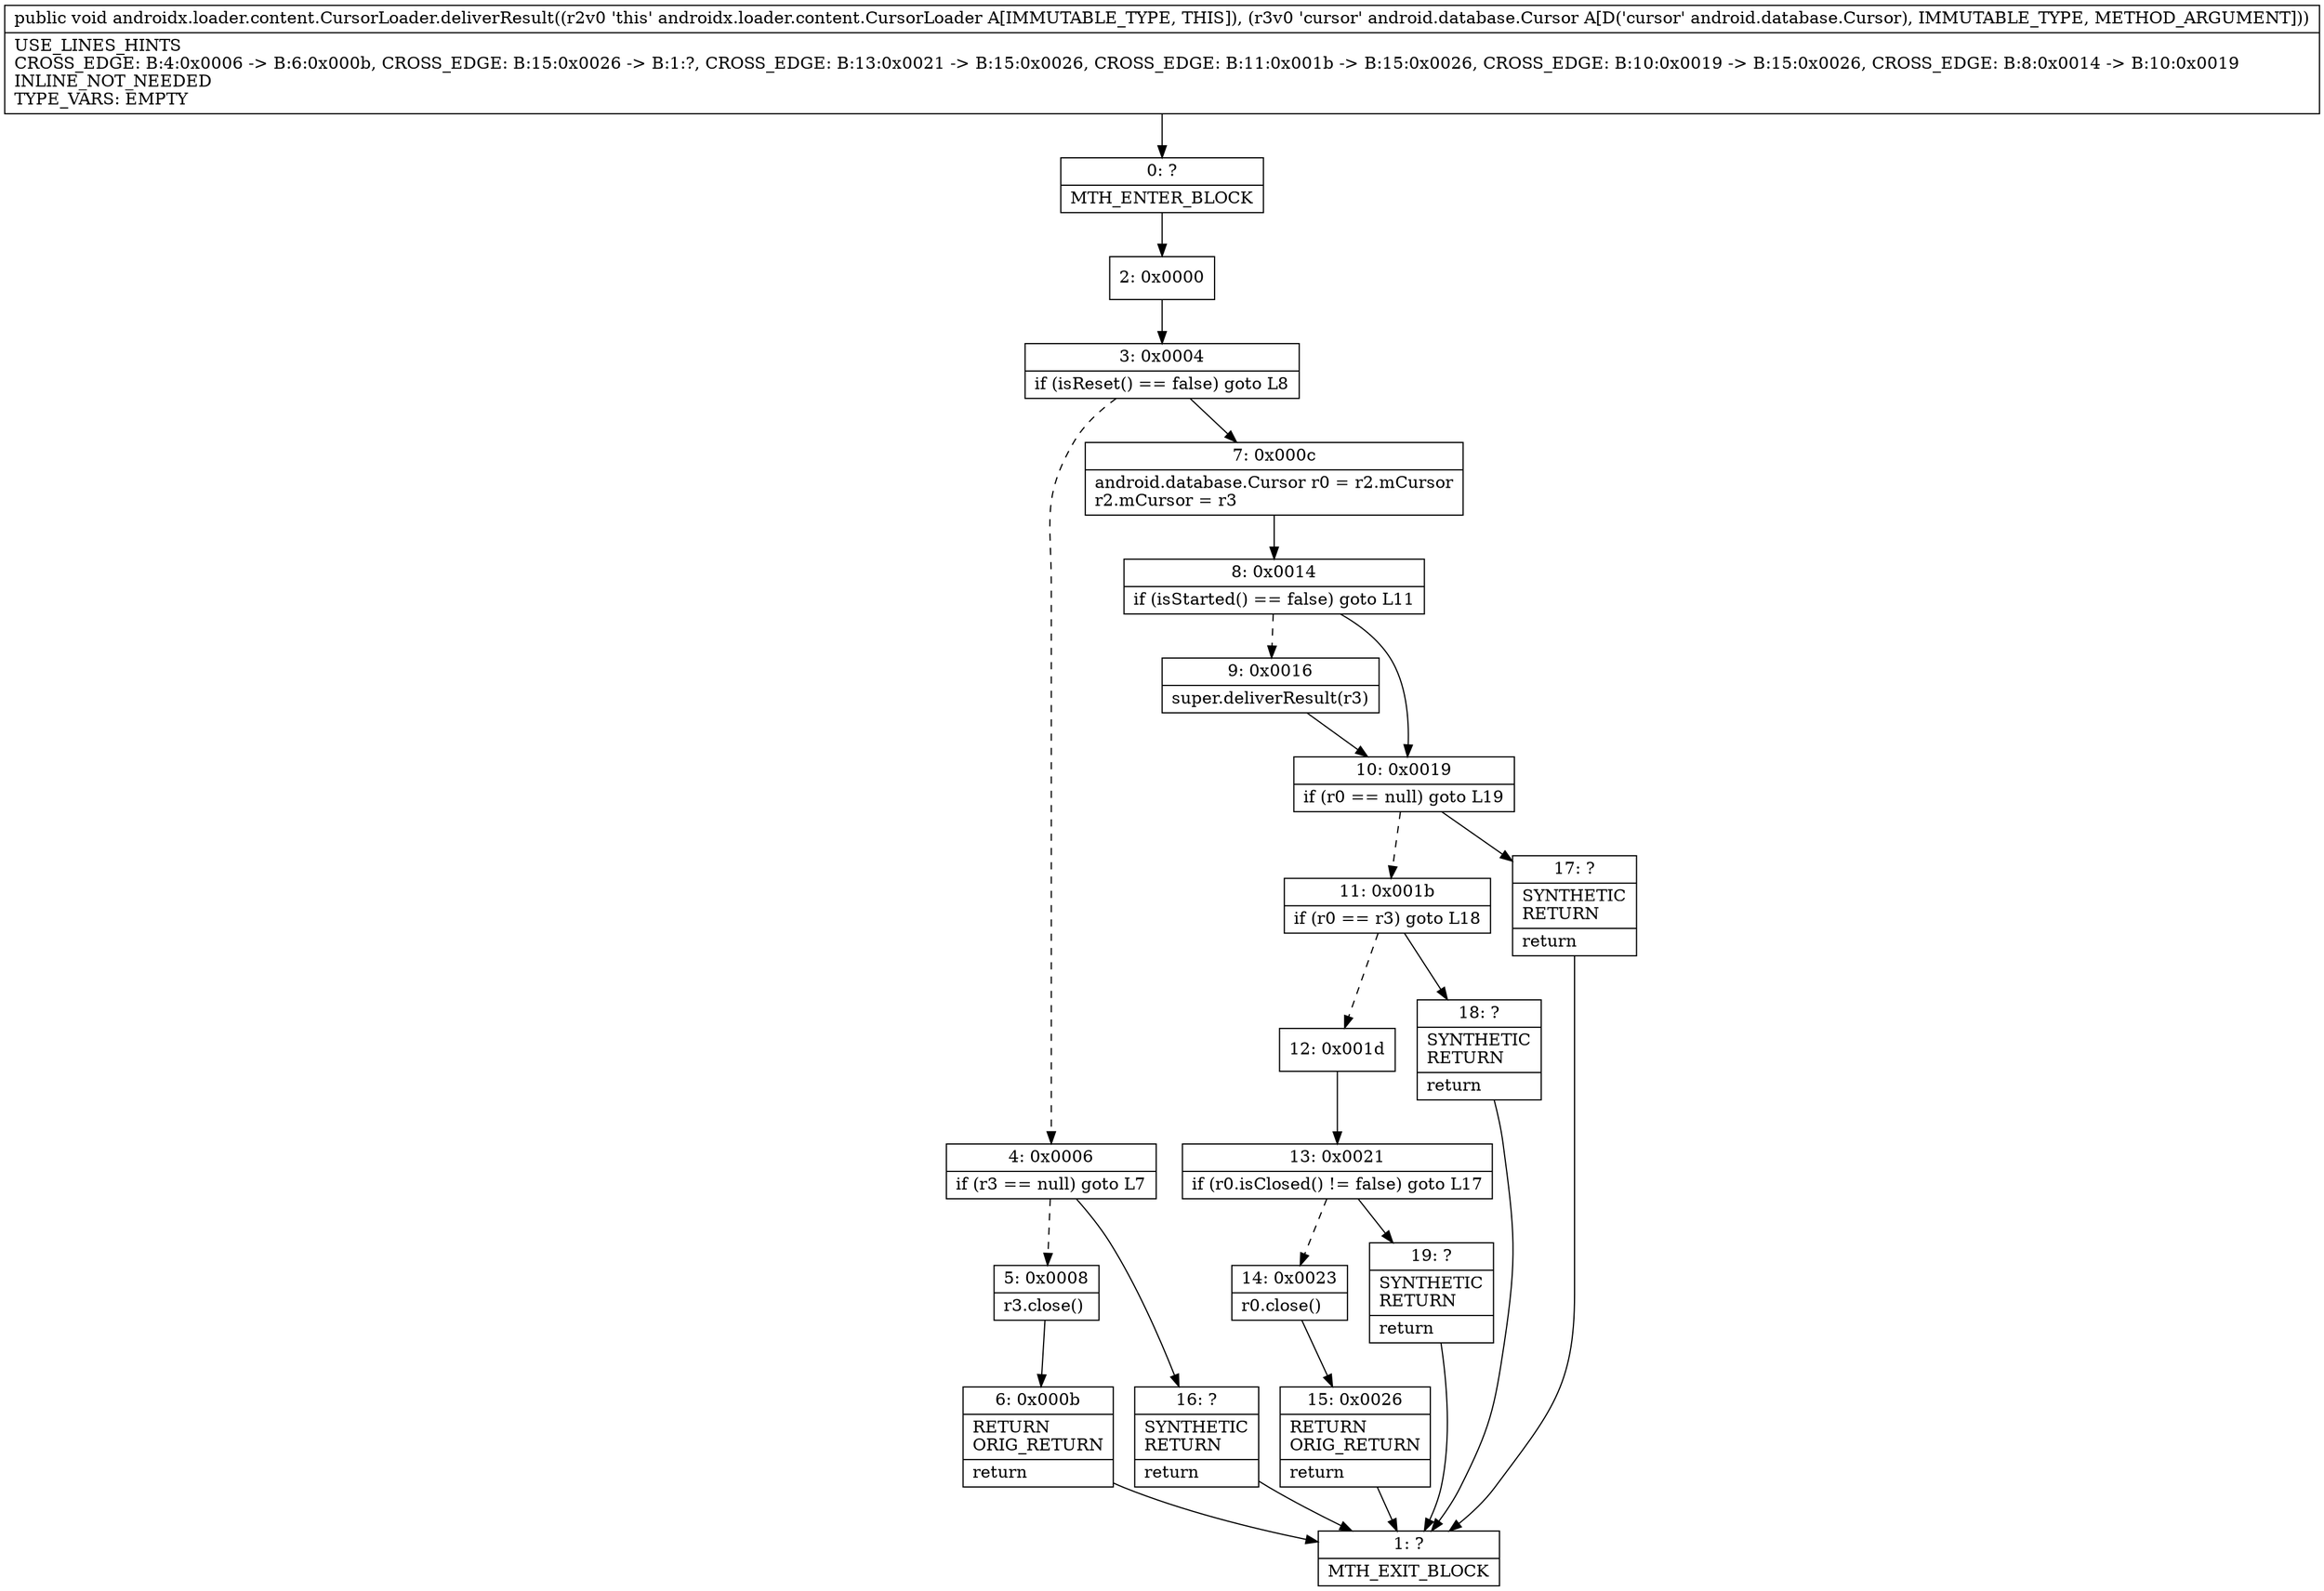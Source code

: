 digraph "CFG forandroidx.loader.content.CursorLoader.deliverResult(Landroid\/database\/Cursor;)V" {
Node_0 [shape=record,label="{0\:\ ?|MTH_ENTER_BLOCK\l}"];
Node_2 [shape=record,label="{2\:\ 0x0000}"];
Node_3 [shape=record,label="{3\:\ 0x0004|if (isReset() == false) goto L8\l}"];
Node_4 [shape=record,label="{4\:\ 0x0006|if (r3 == null) goto L7\l}"];
Node_5 [shape=record,label="{5\:\ 0x0008|r3.close()\l}"];
Node_6 [shape=record,label="{6\:\ 0x000b|RETURN\lORIG_RETURN\l|return\l}"];
Node_1 [shape=record,label="{1\:\ ?|MTH_EXIT_BLOCK\l}"];
Node_16 [shape=record,label="{16\:\ ?|SYNTHETIC\lRETURN\l|return\l}"];
Node_7 [shape=record,label="{7\:\ 0x000c|android.database.Cursor r0 = r2.mCursor\lr2.mCursor = r3\l}"];
Node_8 [shape=record,label="{8\:\ 0x0014|if (isStarted() == false) goto L11\l}"];
Node_9 [shape=record,label="{9\:\ 0x0016|super.deliverResult(r3)\l}"];
Node_10 [shape=record,label="{10\:\ 0x0019|if (r0 == null) goto L19\l}"];
Node_11 [shape=record,label="{11\:\ 0x001b|if (r0 == r3) goto L18\l}"];
Node_12 [shape=record,label="{12\:\ 0x001d}"];
Node_13 [shape=record,label="{13\:\ 0x0021|if (r0.isClosed() != false) goto L17\l}"];
Node_14 [shape=record,label="{14\:\ 0x0023|r0.close()\l}"];
Node_15 [shape=record,label="{15\:\ 0x0026|RETURN\lORIG_RETURN\l|return\l}"];
Node_19 [shape=record,label="{19\:\ ?|SYNTHETIC\lRETURN\l|return\l}"];
Node_18 [shape=record,label="{18\:\ ?|SYNTHETIC\lRETURN\l|return\l}"];
Node_17 [shape=record,label="{17\:\ ?|SYNTHETIC\lRETURN\l|return\l}"];
MethodNode[shape=record,label="{public void androidx.loader.content.CursorLoader.deliverResult((r2v0 'this' androidx.loader.content.CursorLoader A[IMMUTABLE_TYPE, THIS]), (r3v0 'cursor' android.database.Cursor A[D('cursor' android.database.Cursor), IMMUTABLE_TYPE, METHOD_ARGUMENT]))  | USE_LINES_HINTS\lCROSS_EDGE: B:4:0x0006 \-\> B:6:0x000b, CROSS_EDGE: B:15:0x0026 \-\> B:1:?, CROSS_EDGE: B:13:0x0021 \-\> B:15:0x0026, CROSS_EDGE: B:11:0x001b \-\> B:15:0x0026, CROSS_EDGE: B:10:0x0019 \-\> B:15:0x0026, CROSS_EDGE: B:8:0x0014 \-\> B:10:0x0019\lINLINE_NOT_NEEDED\lTYPE_VARS: EMPTY\l}"];
MethodNode -> Node_0;Node_0 -> Node_2;
Node_2 -> Node_3;
Node_3 -> Node_4[style=dashed];
Node_3 -> Node_7;
Node_4 -> Node_5[style=dashed];
Node_4 -> Node_16;
Node_5 -> Node_6;
Node_6 -> Node_1;
Node_16 -> Node_1;
Node_7 -> Node_8;
Node_8 -> Node_9[style=dashed];
Node_8 -> Node_10;
Node_9 -> Node_10;
Node_10 -> Node_11[style=dashed];
Node_10 -> Node_17;
Node_11 -> Node_12[style=dashed];
Node_11 -> Node_18;
Node_12 -> Node_13;
Node_13 -> Node_14[style=dashed];
Node_13 -> Node_19;
Node_14 -> Node_15;
Node_15 -> Node_1;
Node_19 -> Node_1;
Node_18 -> Node_1;
Node_17 -> Node_1;
}

